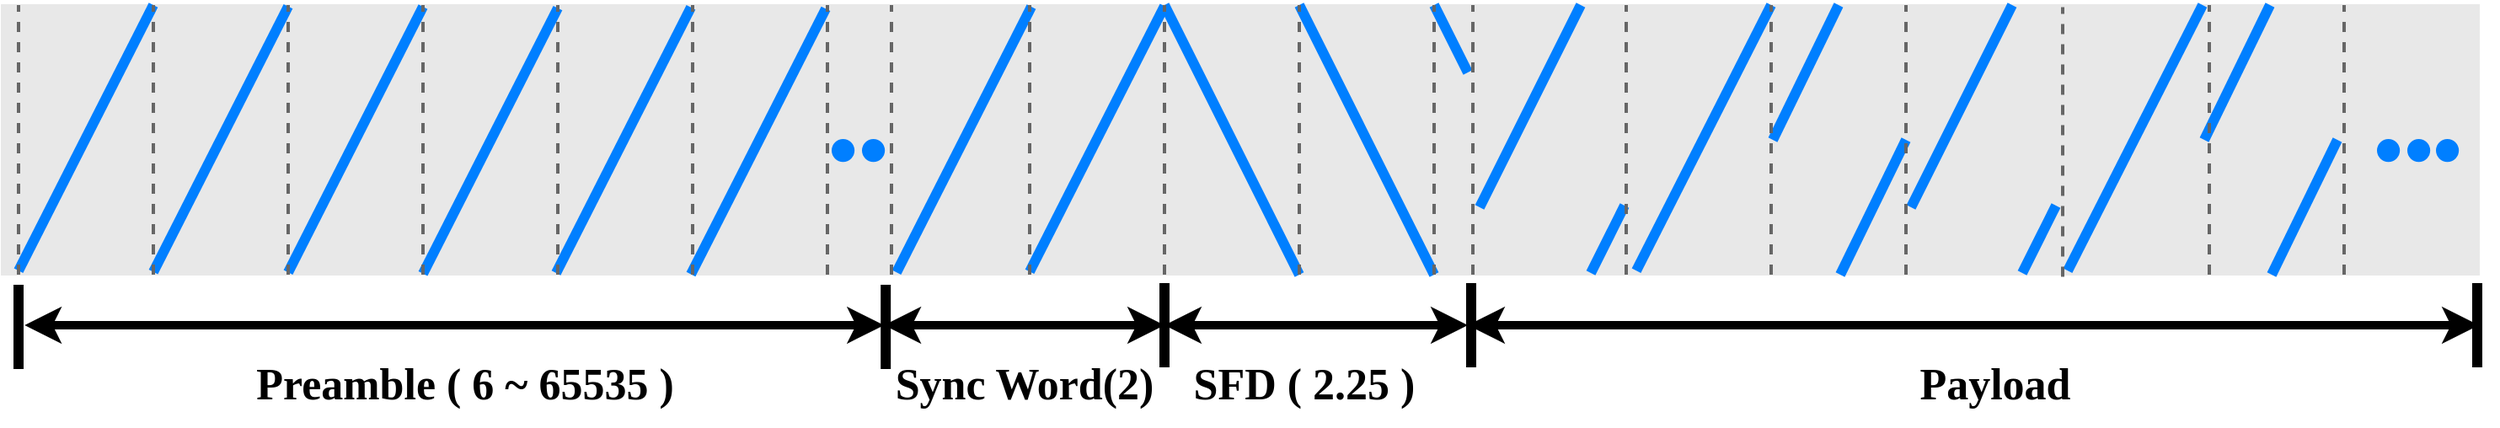 <mxfile version="22.1.1" type="github">
  <diagram name="第 1 页" id="RYBWRtGO1OPlgIo-uh0I">
    <mxGraphModel dx="4423" dy="2387" grid="1" gridSize="10" guides="1" tooltips="1" connect="1" arrows="1" fold="1" page="1" pageScale="1" pageWidth="827" pageHeight="1169" math="0" shadow="0">
      <root>
        <mxCell id="0" />
        <mxCell id="1" parent="0" />
        <mxCell id="5nPYGiXI-RSH_G-g8XLH-30" value="" style="rounded=0;whiteSpace=wrap;html=1;fillColor=#E8E8E8;strokeColor=#E8E8E8;" vertex="1" parent="1">
          <mxGeometry x="130" y="170" width="1470" height="160" as="geometry" />
        </mxCell>
        <mxCell id="5nPYGiXI-RSH_G-g8XLH-3" value="" style="endArrow=none;html=1;rounded=0;strokeWidth=6;strokeColor=#007FFF;" edge="1" parent="1">
          <mxGeometry width="50" height="50" relative="1" as="geometry">
            <mxPoint x="140" y="327.59" as="sourcePoint" />
            <mxPoint x="220" y="170" as="targetPoint" />
          </mxGeometry>
        </mxCell>
        <mxCell id="5nPYGiXI-RSH_G-g8XLH-20" value="" style="endArrow=none;html=1;rounded=1;strokeWidth=6;strokeColor=#007FFF;" edge="1" parent="1">
          <mxGeometry width="50" height="50" relative="1" as="geometry">
            <mxPoint x="220" y="328.39" as="sourcePoint" />
            <mxPoint x="300" y="170.8" as="targetPoint" />
          </mxGeometry>
        </mxCell>
        <mxCell id="5nPYGiXI-RSH_G-g8XLH-21" value="" style="endArrow=none;html=1;rounded=1;strokeWidth=6;strokeColor=#007FFF;" edge="1" parent="1">
          <mxGeometry width="50" height="50" relative="1" as="geometry">
            <mxPoint x="300" y="328.59" as="sourcePoint" />
            <mxPoint x="380" y="171" as="targetPoint" />
          </mxGeometry>
        </mxCell>
        <mxCell id="5nPYGiXI-RSH_G-g8XLH-22" value="" style="endArrow=none;html=1;rounded=1;strokeWidth=6;strokeColor=#007FFF;" edge="1" parent="1">
          <mxGeometry width="50" height="50" relative="1" as="geometry">
            <mxPoint x="380" y="329.39" as="sourcePoint" />
            <mxPoint x="460" y="171.8" as="targetPoint" />
          </mxGeometry>
        </mxCell>
        <mxCell id="5nPYGiXI-RSH_G-g8XLH-23" value="" style="endArrow=none;html=1;rounded=1;strokeWidth=6;strokeColor=#007FFF;" edge="1" parent="1">
          <mxGeometry width="50" height="50" relative="1" as="geometry">
            <mxPoint x="459" y="328.99" as="sourcePoint" />
            <mxPoint x="539" y="171.4" as="targetPoint" />
          </mxGeometry>
        </mxCell>
        <mxCell id="5nPYGiXI-RSH_G-g8XLH-24" value="" style="endArrow=none;html=1;rounded=1;strokeWidth=6;strokeColor=#007FFF;" edge="1" parent="1">
          <mxGeometry width="50" height="50" relative="1" as="geometry">
            <mxPoint x="539" y="329.79" as="sourcePoint" />
            <mxPoint x="619" y="172.2" as="targetPoint" />
          </mxGeometry>
        </mxCell>
        <mxCell id="5nPYGiXI-RSH_G-g8XLH-25" value="" style="ellipse;whiteSpace=wrap;html=1;aspect=fixed;fillColor=#007FFF;strokeColor=#007FFF;" vertex="1" parent="1">
          <mxGeometry x="623" y="250" width="12.59" height="12.59" as="geometry" />
        </mxCell>
        <mxCell id="5nPYGiXI-RSH_G-g8XLH-26" value="" style="ellipse;whiteSpace=wrap;html=1;aspect=fixed;fillColor=#007FFF;strokeColor=#007FFF;" vertex="1" parent="1">
          <mxGeometry x="641" y="250" width="12.59" height="12.59" as="geometry" />
        </mxCell>
        <mxCell id="5nPYGiXI-RSH_G-g8XLH-28" value="" style="endArrow=none;html=1;rounded=1;strokeWidth=6;strokeColor=#007FFF;" edge="1" parent="1">
          <mxGeometry width="50" height="50" relative="1" as="geometry">
            <mxPoint x="661" y="328.58" as="sourcePoint" />
            <mxPoint x="741" y="170.99" as="targetPoint" />
          </mxGeometry>
        </mxCell>
        <mxCell id="5nPYGiXI-RSH_G-g8XLH-29" value="" style="endArrow=none;html=1;rounded=1;strokeWidth=6;strokeColor=#007FFF;" edge="1" parent="1">
          <mxGeometry width="50" height="50" relative="1" as="geometry">
            <mxPoint x="740" y="328.18" as="sourcePoint" />
            <mxPoint x="820" y="170.59" as="targetPoint" />
          </mxGeometry>
        </mxCell>
        <mxCell id="5nPYGiXI-RSH_G-g8XLH-31" value="" style="endArrow=none;html=1;rounded=1;strokeWidth=6;strokeColor=#007FFF;" edge="1" parent="1">
          <mxGeometry width="50" height="50" relative="1" as="geometry">
            <mxPoint x="820" y="170" as="sourcePoint" />
            <mxPoint x="900" y="330" as="targetPoint" />
          </mxGeometry>
        </mxCell>
        <mxCell id="5nPYGiXI-RSH_G-g8XLH-32" value="" style="endArrow=none;html=1;rounded=1;strokeWidth=6;strokeColor=#007FFF;" edge="1" parent="1">
          <mxGeometry width="50" height="50" relative="1" as="geometry">
            <mxPoint x="900" y="170" as="sourcePoint" />
            <mxPoint x="980" y="330" as="targetPoint" />
          </mxGeometry>
        </mxCell>
        <mxCell id="5nPYGiXI-RSH_G-g8XLH-33" value="" style="endArrow=none;html=1;rounded=1;strokeWidth=6;strokeColor=#007FFF;" edge="1" parent="1">
          <mxGeometry width="50" height="50" relative="1" as="geometry">
            <mxPoint x="980" y="170" as="sourcePoint" />
            <mxPoint x="1000" y="210" as="targetPoint" />
          </mxGeometry>
        </mxCell>
        <mxCell id="5nPYGiXI-RSH_G-g8XLH-34" value="" style="endArrow=none;html=1;rounded=1;strokeWidth=6;strokeColor=#007FFF;" edge="1" parent="1">
          <mxGeometry width="50" height="50" relative="1" as="geometry">
            <mxPoint x="1007" y="290" as="sourcePoint" />
            <mxPoint x="1067" y="170" as="targetPoint" />
          </mxGeometry>
        </mxCell>
        <mxCell id="5nPYGiXI-RSH_G-g8XLH-35" value="" style="endArrow=none;html=1;rounded=1;strokeWidth=6;strokeColor=#007FFF;" edge="1" parent="1">
          <mxGeometry width="50" height="50" relative="1" as="geometry">
            <mxPoint x="1073" y="329" as="sourcePoint" />
            <mxPoint x="1093" y="289" as="targetPoint" />
          </mxGeometry>
        </mxCell>
        <mxCell id="5nPYGiXI-RSH_G-g8XLH-36" value="" style="endArrow=none;html=1;rounded=1;strokeWidth=6;strokeColor=#007FFF;" edge="1" parent="1">
          <mxGeometry width="50" height="50" relative="1" as="geometry">
            <mxPoint x="1100" y="327.59" as="sourcePoint" />
            <mxPoint x="1180" y="170" as="targetPoint" />
          </mxGeometry>
        </mxCell>
        <mxCell id="5nPYGiXI-RSH_G-g8XLH-37" value="" style="endArrow=none;html=1;rounded=1;strokeWidth=6;strokeColor=#007FFF;" edge="1" parent="1">
          <mxGeometry width="50" height="50" relative="1" as="geometry">
            <mxPoint x="1181" y="250" as="sourcePoint" />
            <mxPoint x="1220" y="170" as="targetPoint" />
          </mxGeometry>
        </mxCell>
        <mxCell id="5nPYGiXI-RSH_G-g8XLH-38" value="" style="endArrow=none;html=1;rounded=1;strokeWidth=6;strokeColor=#007FFF;" edge="1" parent="1">
          <mxGeometry width="50" height="50" relative="1" as="geometry">
            <mxPoint x="1221" y="330" as="sourcePoint" />
            <mxPoint x="1260" y="250" as="targetPoint" />
          </mxGeometry>
        </mxCell>
        <mxCell id="5nPYGiXI-RSH_G-g8XLH-39" value="" style="endArrow=none;html=1;rounded=1;strokeWidth=6;strokeColor=#007FFF;" edge="1" parent="1">
          <mxGeometry width="50" height="50" relative="1" as="geometry">
            <mxPoint x="1263" y="290" as="sourcePoint" />
            <mxPoint x="1323" y="170" as="targetPoint" />
          </mxGeometry>
        </mxCell>
        <mxCell id="5nPYGiXI-RSH_G-g8XLH-40" value="" style="endArrow=none;html=1;rounded=1;strokeWidth=6;strokeColor=#007FFF;" edge="1" parent="1">
          <mxGeometry width="50" height="50" relative="1" as="geometry">
            <mxPoint x="1329" y="329" as="sourcePoint" />
            <mxPoint x="1349" y="289" as="targetPoint" />
          </mxGeometry>
        </mxCell>
        <mxCell id="5nPYGiXI-RSH_G-g8XLH-41" value="" style="endArrow=none;html=1;rounded=1;strokeWidth=6;strokeColor=#007FFF;" edge="1" parent="1">
          <mxGeometry width="50" height="50" relative="1" as="geometry">
            <mxPoint x="1356" y="327.59" as="sourcePoint" />
            <mxPoint x="1436" y="170" as="targetPoint" />
          </mxGeometry>
        </mxCell>
        <mxCell id="5nPYGiXI-RSH_G-g8XLH-42" value="" style="endArrow=none;html=1;rounded=1;strokeWidth=6;strokeColor=#007FFF;" edge="1" parent="1">
          <mxGeometry width="50" height="50" relative="1" as="geometry">
            <mxPoint x="1437" y="250" as="sourcePoint" />
            <mxPoint x="1476" y="170" as="targetPoint" />
          </mxGeometry>
        </mxCell>
        <mxCell id="5nPYGiXI-RSH_G-g8XLH-43" value="" style="endArrow=none;html=1;rounded=1;strokeWidth=6;strokeColor=#007FFF;" edge="1" parent="1">
          <mxGeometry width="50" height="50" relative="1" as="geometry">
            <mxPoint x="1477" y="330" as="sourcePoint" />
            <mxPoint x="1516" y="250" as="targetPoint" />
          </mxGeometry>
        </mxCell>
        <mxCell id="5nPYGiXI-RSH_G-g8XLH-44" value="" style="ellipse;whiteSpace=wrap;html=1;aspect=fixed;fillColor=#007FFF;strokeColor=#007FFF;" vertex="1" parent="1">
          <mxGeometry x="1540" y="250" width="12.59" height="12.59" as="geometry" />
        </mxCell>
        <mxCell id="5nPYGiXI-RSH_G-g8XLH-45" value="" style="ellipse;whiteSpace=wrap;html=1;aspect=fixed;fillColor=#007FFF;strokeColor=#007FFF;" vertex="1" parent="1">
          <mxGeometry x="1558" y="250" width="12.59" height="12.59" as="geometry" />
        </mxCell>
        <mxCell id="5nPYGiXI-RSH_G-g8XLH-46" value="" style="ellipse;whiteSpace=wrap;html=1;aspect=fixed;fillColor=#007FFF;strokeColor=#007FFF;" vertex="1" parent="1">
          <mxGeometry x="1575" y="250" width="12.59" height="12.59" as="geometry" />
        </mxCell>
        <mxCell id="5nPYGiXI-RSH_G-g8XLH-47" value="" style="endArrow=none;dashed=1;html=1;rounded=0;strokeWidth=2;strokeColor=#666666;" edge="1" parent="1">
          <mxGeometry width="50" height="50" relative="1" as="geometry">
            <mxPoint x="140" y="330" as="sourcePoint" />
            <mxPoint x="140" y="170" as="targetPoint" />
          </mxGeometry>
        </mxCell>
        <mxCell id="5nPYGiXI-RSH_G-g8XLH-53" value="" style="endArrow=none;dashed=1;html=1;rounded=0;strokeWidth=2;strokeColor=#666666;" edge="1" parent="1">
          <mxGeometry width="50" height="50" relative="1" as="geometry">
            <mxPoint x="220" y="330" as="sourcePoint" />
            <mxPoint x="220" y="170" as="targetPoint" />
          </mxGeometry>
        </mxCell>
        <mxCell id="5nPYGiXI-RSH_G-g8XLH-54" value="" style="endArrow=none;dashed=1;html=1;rounded=0;strokeWidth=2;strokeColor=#666666;" edge="1" parent="1">
          <mxGeometry width="50" height="50" relative="1" as="geometry">
            <mxPoint x="300" y="330" as="sourcePoint" />
            <mxPoint x="300" y="170" as="targetPoint" />
          </mxGeometry>
        </mxCell>
        <mxCell id="5nPYGiXI-RSH_G-g8XLH-55" value="" style="endArrow=none;dashed=1;html=1;rounded=0;strokeWidth=2;strokeColor=#666666;" edge="1" parent="1">
          <mxGeometry width="50" height="50" relative="1" as="geometry">
            <mxPoint x="380" y="330" as="sourcePoint" />
            <mxPoint x="380" y="170" as="targetPoint" />
          </mxGeometry>
        </mxCell>
        <mxCell id="5nPYGiXI-RSH_G-g8XLH-56" value="" style="endArrow=none;dashed=1;html=1;rounded=0;strokeWidth=2;strokeColor=#666666;" edge="1" parent="1">
          <mxGeometry width="50" height="50" relative="1" as="geometry">
            <mxPoint x="460" y="330" as="sourcePoint" />
            <mxPoint x="460" y="170" as="targetPoint" />
          </mxGeometry>
        </mxCell>
        <mxCell id="5nPYGiXI-RSH_G-g8XLH-57" value="" style="endArrow=none;dashed=1;html=1;rounded=0;strokeWidth=2;strokeColor=#666666;" edge="1" parent="1">
          <mxGeometry width="50" height="50" relative="1" as="geometry">
            <mxPoint x="540" y="330" as="sourcePoint" />
            <mxPoint x="540" y="170" as="targetPoint" />
          </mxGeometry>
        </mxCell>
        <mxCell id="5nPYGiXI-RSH_G-g8XLH-58" value="" style="endArrow=none;dashed=1;html=1;rounded=0;strokeWidth=2;strokeColor=#666666;" edge="1" parent="1">
          <mxGeometry width="50" height="50" relative="1" as="geometry">
            <mxPoint x="620" y="330" as="sourcePoint" />
            <mxPoint x="620" y="170" as="targetPoint" />
          </mxGeometry>
        </mxCell>
        <mxCell id="5nPYGiXI-RSH_G-g8XLH-59" value="" style="endArrow=none;dashed=1;html=1;rounded=0;strokeWidth=2;strokeColor=#666666;" edge="1" parent="1">
          <mxGeometry width="50" height="50" relative="1" as="geometry">
            <mxPoint x="740" y="330" as="sourcePoint" />
            <mxPoint x="740" y="170" as="targetPoint" />
          </mxGeometry>
        </mxCell>
        <mxCell id="5nPYGiXI-RSH_G-g8XLH-60" value="" style="endArrow=none;dashed=1;html=1;rounded=0;strokeWidth=2;strokeColor=#666666;" edge="1" parent="1">
          <mxGeometry width="50" height="50" relative="1" as="geometry">
            <mxPoint x="820" y="330" as="sourcePoint" />
            <mxPoint x="820" y="170" as="targetPoint" />
          </mxGeometry>
        </mxCell>
        <mxCell id="5nPYGiXI-RSH_G-g8XLH-61" value="" style="endArrow=none;dashed=1;html=1;rounded=0;strokeWidth=2;strokeColor=#666666;" edge="1" parent="1">
          <mxGeometry width="50" height="50" relative="1" as="geometry">
            <mxPoint x="900" y="330" as="sourcePoint" />
            <mxPoint x="900" y="170" as="targetPoint" />
          </mxGeometry>
        </mxCell>
        <mxCell id="5nPYGiXI-RSH_G-g8XLH-62" value="" style="endArrow=none;dashed=1;html=1;rounded=0;strokeWidth=2;strokeColor=#666666;" edge="1" parent="1">
          <mxGeometry width="50" height="50" relative="1" as="geometry">
            <mxPoint x="980" y="330" as="sourcePoint" />
            <mxPoint x="980" y="170" as="targetPoint" />
          </mxGeometry>
        </mxCell>
        <mxCell id="5nPYGiXI-RSH_G-g8XLH-63" value="" style="endArrow=none;dashed=1;html=1;rounded=0;strokeWidth=2;strokeColor=#666666;" edge="1" parent="1">
          <mxGeometry width="50" height="50" relative="1" as="geometry">
            <mxPoint x="1003" y="330" as="sourcePoint" />
            <mxPoint x="1003" y="170" as="targetPoint" />
          </mxGeometry>
        </mxCell>
        <mxCell id="5nPYGiXI-RSH_G-g8XLH-64" value="" style="endArrow=none;dashed=1;html=1;rounded=0;strokeWidth=2;strokeColor=#666666;" edge="1" parent="1">
          <mxGeometry width="50" height="50" relative="1" as="geometry">
            <mxPoint x="1094" y="330" as="sourcePoint" />
            <mxPoint x="1094" y="170" as="targetPoint" />
          </mxGeometry>
        </mxCell>
        <mxCell id="5nPYGiXI-RSH_G-g8XLH-65" value="" style="endArrow=none;dashed=1;html=1;rounded=0;strokeWidth=2;strokeColor=#666666;" edge="1" parent="1">
          <mxGeometry width="50" height="50" relative="1" as="geometry">
            <mxPoint x="1180" y="330" as="sourcePoint" />
            <mxPoint x="1180" y="170" as="targetPoint" />
          </mxGeometry>
        </mxCell>
        <mxCell id="5nPYGiXI-RSH_G-g8XLH-66" value="" style="endArrow=none;dashed=1;html=1;rounded=0;strokeWidth=2;strokeColor=#666666;" edge="1" parent="1">
          <mxGeometry width="50" height="50" relative="1" as="geometry">
            <mxPoint x="1260" y="330" as="sourcePoint" />
            <mxPoint x="1260" y="170" as="targetPoint" />
          </mxGeometry>
        </mxCell>
        <mxCell id="5nPYGiXI-RSH_G-g8XLH-67" value="" style="endArrow=none;dashed=1;html=1;rounded=0;strokeWidth=2;strokeColor=#666666;" edge="1" parent="1">
          <mxGeometry width="50" height="50" relative="1" as="geometry">
            <mxPoint x="1353" y="331.29" as="sourcePoint" />
            <mxPoint x="1353" y="171.29" as="targetPoint" />
          </mxGeometry>
        </mxCell>
        <mxCell id="5nPYGiXI-RSH_G-g8XLH-68" value="" style="endArrow=none;dashed=1;html=1;rounded=0;strokeWidth=2;strokeColor=#666666;" edge="1" parent="1">
          <mxGeometry width="50" height="50" relative="1" as="geometry">
            <mxPoint x="1440" y="330" as="sourcePoint" />
            <mxPoint x="1440" y="170" as="targetPoint" />
          </mxGeometry>
        </mxCell>
        <mxCell id="5nPYGiXI-RSH_G-g8XLH-69" value="" style="endArrow=none;dashed=1;html=1;rounded=0;strokeWidth=2;strokeColor=#666666;" edge="1" parent="1">
          <mxGeometry width="50" height="50" relative="1" as="geometry">
            <mxPoint x="1520" y="330" as="sourcePoint" />
            <mxPoint x="1520" y="170" as="targetPoint" />
          </mxGeometry>
        </mxCell>
        <mxCell id="5nPYGiXI-RSH_G-g8XLH-70" value="" style="endArrow=none;dashed=1;html=1;rounded=0;strokeWidth=2;strokeColor=#666666;" edge="1" parent="1">
          <mxGeometry width="50" height="50" relative="1" as="geometry">
            <mxPoint x="658" y="330" as="sourcePoint" />
            <mxPoint x="658" y="170" as="targetPoint" />
          </mxGeometry>
        </mxCell>
        <mxCell id="5nPYGiXI-RSH_G-g8XLH-71" value="" style="endArrow=classic;startArrow=classic;html=1;rounded=0;strokeWidth=5;" edge="1" parent="1">
          <mxGeometry width="50" height="50" relative="1" as="geometry">
            <mxPoint x="143.59" y="360" as="sourcePoint" />
            <mxPoint x="653.59" y="360" as="targetPoint" />
          </mxGeometry>
        </mxCell>
        <mxCell id="5nPYGiXI-RSH_G-g8XLH-73" value="" style="endArrow=classic;startArrow=classic;html=1;rounded=0;strokeWidth=5;" edge="1" parent="1">
          <mxGeometry width="50" height="50" relative="1" as="geometry">
            <mxPoint x="653.59" y="360" as="sourcePoint" />
            <mxPoint x="820" y="360" as="targetPoint" />
          </mxGeometry>
        </mxCell>
        <mxCell id="5nPYGiXI-RSH_G-g8XLH-74" value="" style="endArrow=classic;startArrow=classic;html=1;rounded=0;strokeWidth=5;" edge="1" parent="1">
          <mxGeometry width="50" height="50" relative="1" as="geometry">
            <mxPoint x="820.0" y="360" as="sourcePoint" />
            <mxPoint x="1000" y="360" as="targetPoint" />
          </mxGeometry>
        </mxCell>
        <mxCell id="5nPYGiXI-RSH_G-g8XLH-75" value="" style="endArrow=classic;startArrow=classic;html=1;rounded=0;strokeWidth=5;" edge="1" parent="1">
          <mxGeometry width="50" height="50" relative="1" as="geometry">
            <mxPoint x="1000.0" y="360" as="sourcePoint" />
            <mxPoint x="1600" y="360" as="targetPoint" />
          </mxGeometry>
        </mxCell>
        <mxCell id="5nPYGiXI-RSH_G-g8XLH-76" value="" style="endArrow=none;html=1;rounded=0;strokeWidth=6;" edge="1" parent="1">
          <mxGeometry width="50" height="50" relative="1" as="geometry">
            <mxPoint x="140" y="386" as="sourcePoint" />
            <mxPoint x="140" y="336" as="targetPoint" />
          </mxGeometry>
        </mxCell>
        <mxCell id="5nPYGiXI-RSH_G-g8XLH-77" value="" style="endArrow=none;html=1;rounded=0;strokeWidth=6;" edge="1" parent="1">
          <mxGeometry width="50" height="50" relative="1" as="geometry">
            <mxPoint x="654.59" y="386" as="sourcePoint" />
            <mxPoint x="654.59" y="336" as="targetPoint" />
          </mxGeometry>
        </mxCell>
        <mxCell id="5nPYGiXI-RSH_G-g8XLH-78" value="" style="endArrow=none;html=1;rounded=0;strokeWidth=6;" edge="1" parent="1">
          <mxGeometry width="50" height="50" relative="1" as="geometry">
            <mxPoint x="820.0" y="385" as="sourcePoint" />
            <mxPoint x="820.0" y="335" as="targetPoint" />
          </mxGeometry>
        </mxCell>
        <mxCell id="5nPYGiXI-RSH_G-g8XLH-79" value="" style="endArrow=none;html=1;rounded=0;strokeWidth=6;" edge="1" parent="1">
          <mxGeometry width="50" height="50" relative="1" as="geometry">
            <mxPoint x="1002" y="385" as="sourcePoint" />
            <mxPoint x="1002" y="335" as="targetPoint" />
          </mxGeometry>
        </mxCell>
        <mxCell id="5nPYGiXI-RSH_G-g8XLH-80" value="" style="endArrow=none;html=1;rounded=0;strokeWidth=6;" edge="1" parent="1">
          <mxGeometry width="50" height="50" relative="1" as="geometry">
            <mxPoint x="1599" y="385" as="sourcePoint" />
            <mxPoint x="1599" y="335" as="targetPoint" />
          </mxGeometry>
        </mxCell>
        <mxCell id="5nPYGiXI-RSH_G-g8XLH-81" value="&lt;font size=&quot;1&quot; face=&quot;Times New Roman&quot; style=&quot;&quot;&gt;&lt;b style=&quot;font-size: 26px;&quot;&gt;Preamble ( 6 ~ 65535 )&lt;/b&gt;&lt;/font&gt;" style="text;strokeColor=none;align=center;fillColor=none;html=1;verticalAlign=middle;whiteSpace=wrap;rounded=0;" vertex="1" parent="1">
          <mxGeometry x="240" y="370" width="330" height="50" as="geometry" />
        </mxCell>
        <mxCell id="5nPYGiXI-RSH_G-g8XLH-82" value="&lt;font size=&quot;1&quot; face=&quot;Times New Roman&quot; style=&quot;&quot;&gt;&lt;b style=&quot;font-size: 26px;&quot;&gt;Sync Word(2)&lt;/b&gt;&lt;/font&gt;" style="text;strokeColor=none;align=center;fillColor=none;html=1;verticalAlign=middle;whiteSpace=wrap;rounded=0;" vertex="1" parent="1">
          <mxGeometry x="653.59" y="370" width="166.41" height="50" as="geometry" />
        </mxCell>
        <mxCell id="5nPYGiXI-RSH_G-g8XLH-83" value="&lt;font size=&quot;1&quot; face=&quot;Times New Roman&quot; style=&quot;&quot;&gt;&lt;b style=&quot;font-size: 26px;&quot;&gt;SFD ( 2.25 )&lt;/b&gt;&lt;/font&gt;" style="text;strokeColor=none;align=center;fillColor=none;html=1;verticalAlign=middle;whiteSpace=wrap;rounded=0;" vertex="1" parent="1">
          <mxGeometry x="820" y="370" width="166.41" height="50" as="geometry" />
        </mxCell>
        <mxCell id="5nPYGiXI-RSH_G-g8XLH-84" value="&lt;font size=&quot;1&quot; face=&quot;Times New Roman&quot; style=&quot;&quot;&gt;&lt;b style=&quot;font-size: 26px;&quot;&gt;Payload&lt;/b&gt;&lt;/font&gt;" style="text;strokeColor=none;align=center;fillColor=none;html=1;verticalAlign=middle;whiteSpace=wrap;rounded=0;" vertex="1" parent="1">
          <mxGeometry x="1230" y="370" width="166.41" height="50" as="geometry" />
        </mxCell>
      </root>
    </mxGraphModel>
  </diagram>
</mxfile>
